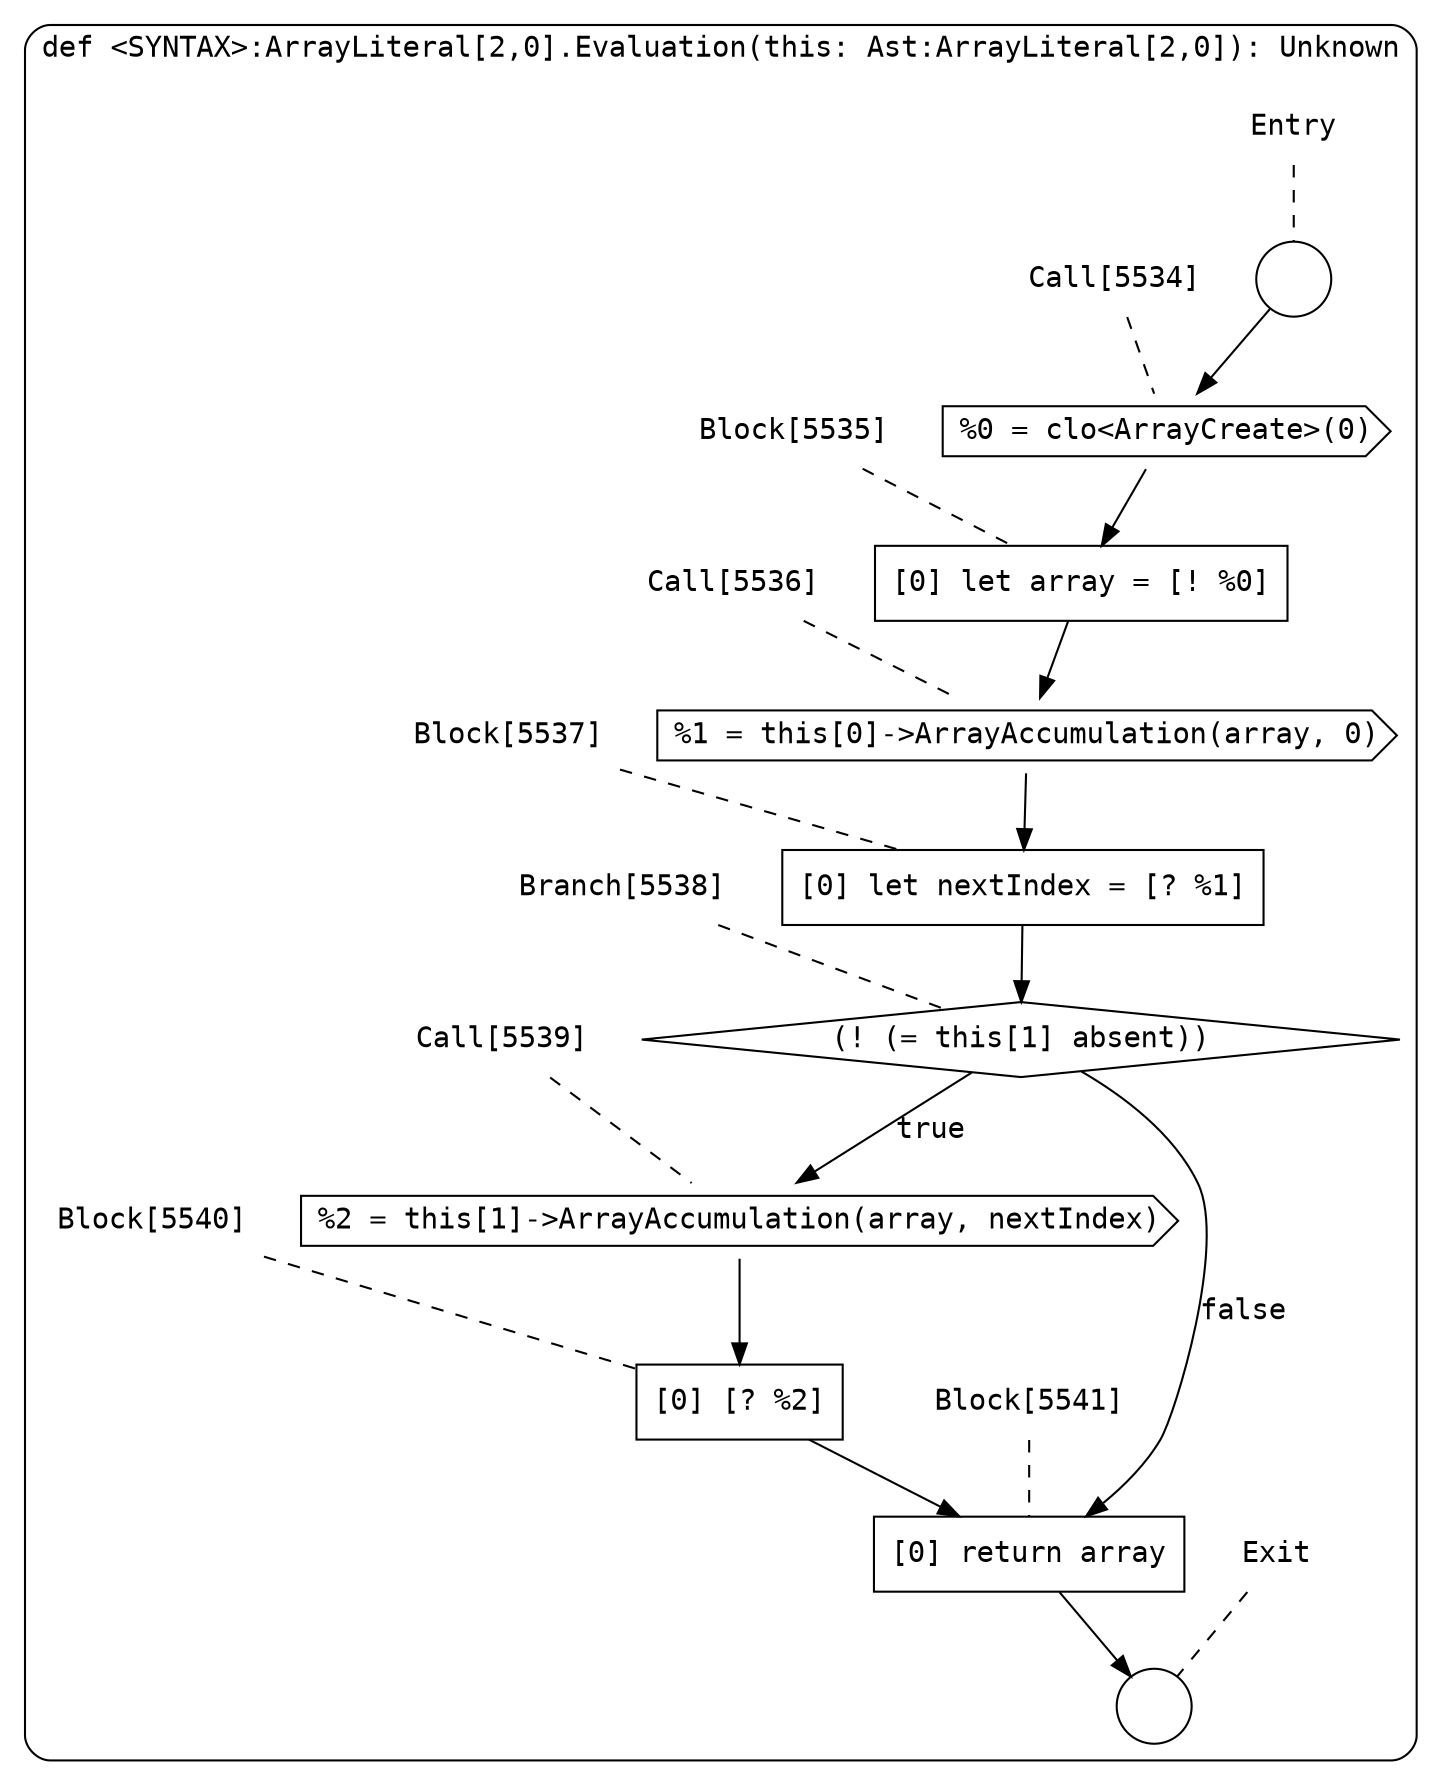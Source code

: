 digraph {
  graph [fontname = "Consolas"]
  node [fontname = "Consolas"]
  edge [fontname = "Consolas"]
  subgraph cluster1219 {
    label = "def <SYNTAX>:ArrayLiteral[2,0].Evaluation(this: Ast:ArrayLiteral[2,0]): Unknown"
    style = rounded
    cluster1219_entry_name [shape=none, label=<<font color="black">Entry</font>>]
    cluster1219_entry_name -> cluster1219_entry [arrowhead=none, color="black", style=dashed]
    cluster1219_entry [shape=circle label=" " color="black" fillcolor="white" style=filled]
    cluster1219_entry -> node5534 [color="black"]
    cluster1219_exit_name [shape=none, label=<<font color="black">Exit</font>>]
    cluster1219_exit_name -> cluster1219_exit [arrowhead=none, color="black", style=dashed]
    cluster1219_exit [shape=circle label=" " color="black" fillcolor="white" style=filled]
    node5534_name [shape=none, label=<<font color="black">Call[5534]</font>>]
    node5534_name -> node5534 [arrowhead=none, color="black", style=dashed]
    node5534 [shape=cds, label=<<font color="black">%0 = clo&lt;ArrayCreate&gt;(0)</font>> color="black" fillcolor="white", style=filled]
    node5534 -> node5535 [color="black"]
    node5535_name [shape=none, label=<<font color="black">Block[5535]</font>>]
    node5535_name -> node5535 [arrowhead=none, color="black", style=dashed]
    node5535 [shape=box, label=<<font color="black">[0] let array = [! %0]<BR ALIGN="LEFT"/></font>> color="black" fillcolor="white", style=filled]
    node5535 -> node5536 [color="black"]
    node5536_name [shape=none, label=<<font color="black">Call[5536]</font>>]
    node5536_name -> node5536 [arrowhead=none, color="black", style=dashed]
    node5536 [shape=cds, label=<<font color="black">%1 = this[0]-&gt;ArrayAccumulation(array, 0)</font>> color="black" fillcolor="white", style=filled]
    node5536 -> node5537 [color="black"]
    node5537_name [shape=none, label=<<font color="black">Block[5537]</font>>]
    node5537_name -> node5537 [arrowhead=none, color="black", style=dashed]
    node5537 [shape=box, label=<<font color="black">[0] let nextIndex = [? %1]<BR ALIGN="LEFT"/></font>> color="black" fillcolor="white", style=filled]
    node5537 -> node5538 [color="black"]
    node5538_name [shape=none, label=<<font color="black">Branch[5538]</font>>]
    node5538_name -> node5538 [arrowhead=none, color="black", style=dashed]
    node5538 [shape=diamond, label=<<font color="black">(! (= this[1] absent))</font>> color="black" fillcolor="white", style=filled]
    node5538 -> node5539 [label=<<font color="black">true</font>> color="black"]
    node5538 -> node5541 [label=<<font color="black">false</font>> color="black"]
    node5539_name [shape=none, label=<<font color="black">Call[5539]</font>>]
    node5539_name -> node5539 [arrowhead=none, color="black", style=dashed]
    node5539 [shape=cds, label=<<font color="black">%2 = this[1]-&gt;ArrayAccumulation(array, nextIndex)</font>> color="black" fillcolor="white", style=filled]
    node5539 -> node5540 [color="black"]
    node5541_name [shape=none, label=<<font color="black">Block[5541]</font>>]
    node5541_name -> node5541 [arrowhead=none, color="black", style=dashed]
    node5541 [shape=box, label=<<font color="black">[0] return array<BR ALIGN="LEFT"/></font>> color="black" fillcolor="white", style=filled]
    node5541 -> cluster1219_exit [color="black"]
    node5540_name [shape=none, label=<<font color="black">Block[5540]</font>>]
    node5540_name -> node5540 [arrowhead=none, color="black", style=dashed]
    node5540 [shape=box, label=<<font color="black">[0] [? %2]<BR ALIGN="LEFT"/></font>> color="black" fillcolor="white", style=filled]
    node5540 -> node5541 [color="black"]
  }
}